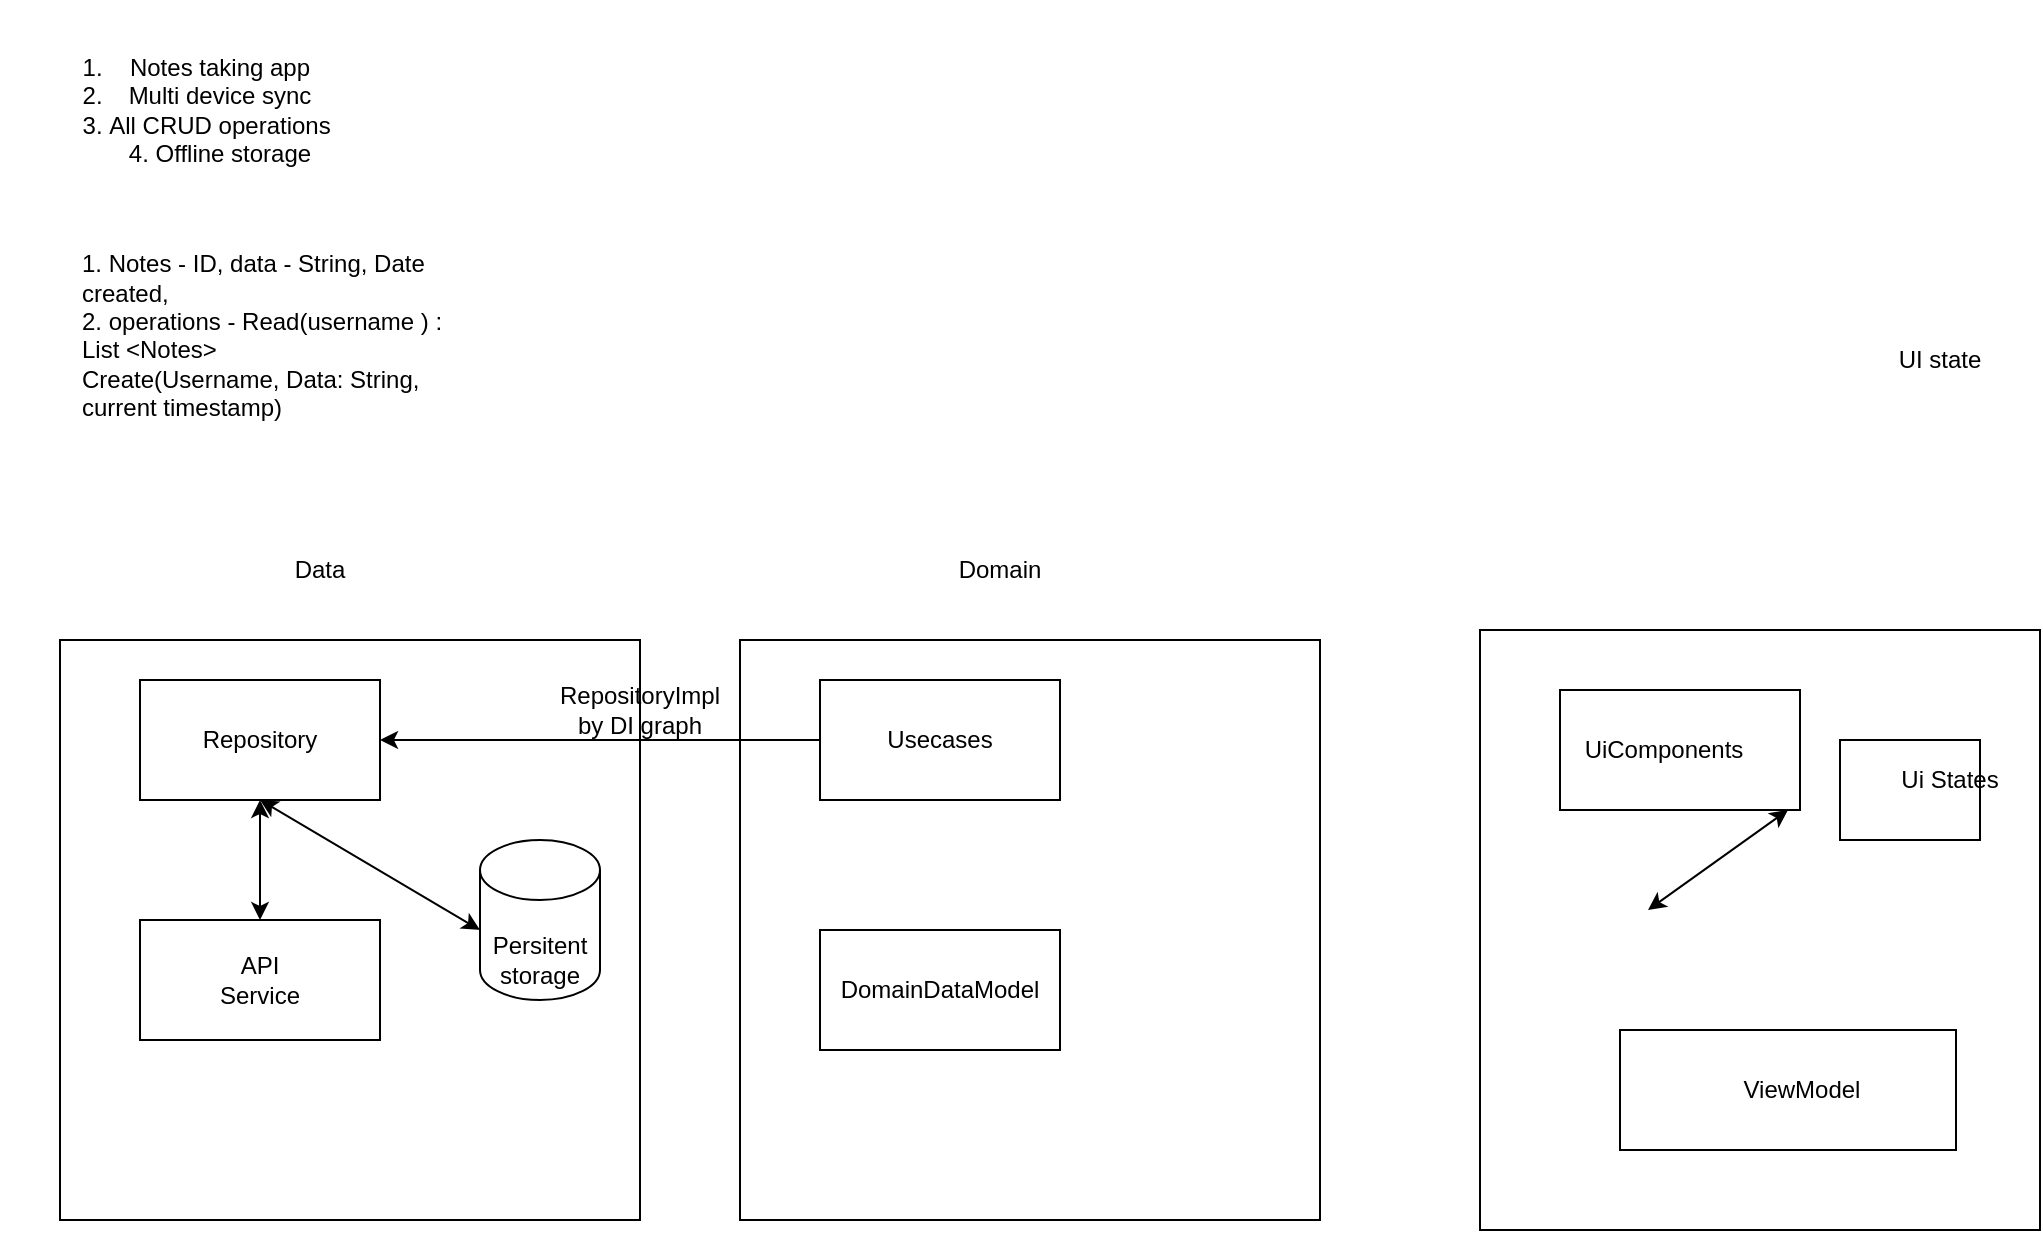 <mxfile version="23.1.2" type="github">
  <diagram name="Page-1" id="RecCrTtKWapEMn3uTZwf">
    <mxGraphModel dx="1306" dy="727" grid="1" gridSize="10" guides="1" tooltips="1" connect="1" arrows="1" fold="1" page="1" pageScale="1" pageWidth="827" pageHeight="1169" math="0" shadow="0">
      <root>
        <mxCell id="0" />
        <mxCell id="1" parent="0" />
        <mxCell id="M43baEQbHzXB9ZtHsP_C-1" value="&lt;ol&gt;&lt;li&gt;Notes taking app&lt;/li&gt;&lt;li&gt;Multi device sync&lt;/li&gt;&lt;li&gt;All CRUD operations&lt;br&gt;4. Offline storage&lt;/li&gt;&lt;/ol&gt;" style="text;html=1;strokeColor=none;fillColor=none;align=center;verticalAlign=middle;whiteSpace=wrap;rounded=0;" vertex="1" parent="1">
          <mxGeometry x="50" y="10" width="180" height="110" as="geometry" />
        </mxCell>
        <mxCell id="M43baEQbHzXB9ZtHsP_C-2" value="&lt;div style=&quot;text-align: left;&quot;&gt;&lt;span style=&quot;background-color: initial;&quot;&gt;1. Notes - ID, data - String, Date created,&amp;nbsp;&lt;/span&gt;&lt;/div&gt;&lt;div style=&quot;text-align: left;&quot;&gt;&lt;span style=&quot;background-color: initial;&quot;&gt;2. operations - Read(username ) : List &amp;lt;Notes&amp;gt;&lt;br&gt;Create(Username, Data: String, current timestamp)&lt;br&gt;&lt;br&gt;&lt;/span&gt;&lt;/div&gt;" style="text;html=1;strokeColor=none;fillColor=none;align=center;verticalAlign=middle;whiteSpace=wrap;rounded=0;" vertex="1" parent="1">
          <mxGeometry x="90" y="130" width="190" height="110" as="geometry" />
        </mxCell>
        <mxCell id="M43baEQbHzXB9ZtHsP_C-3" value="" style="whiteSpace=wrap;html=1;aspect=fixed;" vertex="1" parent="1">
          <mxGeometry x="80" y="330" width="290" height="290" as="geometry" />
        </mxCell>
        <mxCell id="M43baEQbHzXB9ZtHsP_C-5" value="" style="rounded=0;whiteSpace=wrap;html=1;" vertex="1" parent="1">
          <mxGeometry x="120" y="350" width="120" height="60" as="geometry" />
        </mxCell>
        <mxCell id="M43baEQbHzXB9ZtHsP_C-6" value="Repository" style="text;html=1;strokeColor=none;fillColor=none;align=center;verticalAlign=middle;whiteSpace=wrap;rounded=0;" vertex="1" parent="1">
          <mxGeometry x="150" y="365" width="60" height="30" as="geometry" />
        </mxCell>
        <mxCell id="M43baEQbHzXB9ZtHsP_C-7" value="" style="rounded=0;whiteSpace=wrap;html=1;" vertex="1" parent="1">
          <mxGeometry x="120" y="470" width="120" height="60" as="geometry" />
        </mxCell>
        <mxCell id="M43baEQbHzXB9ZtHsP_C-8" value="API Service" style="text;html=1;strokeColor=none;fillColor=none;align=center;verticalAlign=middle;whiteSpace=wrap;rounded=0;" vertex="1" parent="1">
          <mxGeometry x="150" y="485" width="60" height="30" as="geometry" />
        </mxCell>
        <mxCell id="M43baEQbHzXB9ZtHsP_C-11" value="" style="shape=cylinder3;whiteSpace=wrap;html=1;boundedLbl=1;backgroundOutline=1;size=15;" vertex="1" parent="1">
          <mxGeometry x="290" y="430" width="60" height="80" as="geometry" />
        </mxCell>
        <mxCell id="M43baEQbHzXB9ZtHsP_C-12" value="Persitent storage" style="text;html=1;strokeColor=none;fillColor=none;align=center;verticalAlign=middle;whiteSpace=wrap;rounded=0;" vertex="1" parent="1">
          <mxGeometry x="290" y="475" width="60" height="30" as="geometry" />
        </mxCell>
        <mxCell id="M43baEQbHzXB9ZtHsP_C-13" value="" style="endArrow=classic;startArrow=classic;html=1;rounded=0;exitX=0.5;exitY=0;exitDx=0;exitDy=0;" edge="1" parent="1" source="M43baEQbHzXB9ZtHsP_C-7">
          <mxGeometry width="50" height="50" relative="1" as="geometry">
            <mxPoint x="130" y="460" as="sourcePoint" />
            <mxPoint x="180" y="410" as="targetPoint" />
          </mxGeometry>
        </mxCell>
        <mxCell id="M43baEQbHzXB9ZtHsP_C-14" value="" style="endArrow=classic;startArrow=classic;html=1;rounded=0;exitX=0;exitY=0;exitDx=0;exitDy=0;" edge="1" parent="1" source="M43baEQbHzXB9ZtHsP_C-12">
          <mxGeometry width="50" height="50" relative="1" as="geometry">
            <mxPoint x="190" y="480" as="sourcePoint" />
            <mxPoint x="180" y="410" as="targetPoint" />
          </mxGeometry>
        </mxCell>
        <mxCell id="M43baEQbHzXB9ZtHsP_C-15" value="" style="whiteSpace=wrap;html=1;aspect=fixed;" vertex="1" parent="1">
          <mxGeometry x="420" y="330" width="290" height="290" as="geometry" />
        </mxCell>
        <mxCell id="M43baEQbHzXB9ZtHsP_C-23" style="edgeStyle=orthogonalEdgeStyle;rounded=0;orthogonalLoop=1;jettySize=auto;html=1;entryX=1;entryY=0.5;entryDx=0;entryDy=0;" edge="1" parent="1" source="M43baEQbHzXB9ZtHsP_C-16" target="M43baEQbHzXB9ZtHsP_C-5">
          <mxGeometry relative="1" as="geometry" />
        </mxCell>
        <mxCell id="M43baEQbHzXB9ZtHsP_C-16" value="" style="rounded=0;whiteSpace=wrap;html=1;" vertex="1" parent="1">
          <mxGeometry x="460" y="350" width="120" height="60" as="geometry" />
        </mxCell>
        <mxCell id="M43baEQbHzXB9ZtHsP_C-17" value="Usecases" style="text;html=1;strokeColor=none;fillColor=none;align=center;verticalAlign=middle;whiteSpace=wrap;rounded=0;" vertex="1" parent="1">
          <mxGeometry x="490" y="365" width="60" height="30" as="geometry" />
        </mxCell>
        <mxCell id="M43baEQbHzXB9ZtHsP_C-18" value="Data" style="text;html=1;strokeColor=none;fillColor=none;align=center;verticalAlign=middle;whiteSpace=wrap;rounded=0;" vertex="1" parent="1">
          <mxGeometry x="180" y="280" width="60" height="30" as="geometry" />
        </mxCell>
        <mxCell id="M43baEQbHzXB9ZtHsP_C-19" value="Domain" style="text;html=1;strokeColor=none;fillColor=none;align=center;verticalAlign=middle;whiteSpace=wrap;rounded=0;" vertex="1" parent="1">
          <mxGeometry x="520" y="280" width="60" height="30" as="geometry" />
        </mxCell>
        <mxCell id="M43baEQbHzXB9ZtHsP_C-20" value="" style="rounded=0;whiteSpace=wrap;html=1;" vertex="1" parent="1">
          <mxGeometry x="460" y="475" width="120" height="60" as="geometry" />
        </mxCell>
        <mxCell id="M43baEQbHzXB9ZtHsP_C-21" value="DomainDataModel" style="text;html=1;strokeColor=none;fillColor=none;align=center;verticalAlign=middle;whiteSpace=wrap;rounded=0;" vertex="1" parent="1">
          <mxGeometry x="490" y="490" width="60" height="30" as="geometry" />
        </mxCell>
        <mxCell id="M43baEQbHzXB9ZtHsP_C-24" value="RepositoryImpl by DI graph" style="text;html=1;strokeColor=none;fillColor=none;align=center;verticalAlign=middle;whiteSpace=wrap;rounded=0;" vertex="1" parent="1">
          <mxGeometry x="340" y="350" width="60" height="30" as="geometry" />
        </mxCell>
        <mxCell id="M43baEQbHzXB9ZtHsP_C-28" value="UI state" style="text;html=1;strokeColor=none;fillColor=none;align=center;verticalAlign=middle;whiteSpace=wrap;rounded=0;" vertex="1" parent="1">
          <mxGeometry x="990" y="175" width="60" height="30" as="geometry" />
        </mxCell>
        <mxCell id="M43baEQbHzXB9ZtHsP_C-33" value="" style="group" vertex="1" connectable="0" parent="1">
          <mxGeometry x="790" y="325" width="280" height="300" as="geometry" />
        </mxCell>
        <mxCell id="M43baEQbHzXB9ZtHsP_C-31" value="" style="rounded=0;whiteSpace=wrap;html=1;container=1;" vertex="1" parent="M43baEQbHzXB9ZtHsP_C-33">
          <mxGeometry width="280" height="300" as="geometry" />
        </mxCell>
        <mxCell id="M43baEQbHzXB9ZtHsP_C-34" value="" style="endArrow=classic;startArrow=classic;html=1;rounded=0;" edge="1" parent="M43baEQbHzXB9ZtHsP_C-31">
          <mxGeometry width="50" height="50" relative="1" as="geometry">
            <mxPoint x="84" y="140" as="sourcePoint" />
            <mxPoint x="154" y="90" as="targetPoint" />
          </mxGeometry>
        </mxCell>
        <mxCell id="M43baEQbHzXB9ZtHsP_C-25" value="" style="rounded=0;whiteSpace=wrap;html=1;" vertex="1" parent="M43baEQbHzXB9ZtHsP_C-31">
          <mxGeometry x="40" y="30" width="120" height="60" as="geometry" />
        </mxCell>
        <mxCell id="M43baEQbHzXB9ZtHsP_C-27" value="" style="rounded=0;whiteSpace=wrap;html=1;" vertex="1" parent="M43baEQbHzXB9ZtHsP_C-31">
          <mxGeometry x="180" y="55" width="70" height="50" as="geometry" />
        </mxCell>
        <mxCell id="M43baEQbHzXB9ZtHsP_C-32" value="Ui States" style="text;html=1;strokeColor=none;fillColor=none;align=center;verticalAlign=middle;whiteSpace=wrap;rounded=0;" vertex="1" parent="M43baEQbHzXB9ZtHsP_C-31">
          <mxGeometry x="200" y="60" width="70" height="30" as="geometry" />
        </mxCell>
        <mxCell id="M43baEQbHzXB9ZtHsP_C-26" value="UiComponents" style="text;html=1;strokeColor=none;fillColor=none;align=center;verticalAlign=middle;whiteSpace=wrap;rounded=0;" vertex="1" parent="M43baEQbHzXB9ZtHsP_C-33">
          <mxGeometry x="50" y="45" width="84" height="30" as="geometry" />
        </mxCell>
        <mxCell id="M43baEQbHzXB9ZtHsP_C-29" value="" style="rounded=0;whiteSpace=wrap;html=1;" vertex="1" parent="M43baEQbHzXB9ZtHsP_C-33">
          <mxGeometry x="70" y="200" width="168" height="60" as="geometry" />
        </mxCell>
        <mxCell id="M43baEQbHzXB9ZtHsP_C-30" value="ViewModel" style="text;html=1;strokeColor=none;fillColor=none;align=center;verticalAlign=middle;whiteSpace=wrap;rounded=0;" vertex="1" parent="M43baEQbHzXB9ZtHsP_C-33">
          <mxGeometry x="126.0" y="215" width="70" height="30" as="geometry" />
        </mxCell>
      </root>
    </mxGraphModel>
  </diagram>
</mxfile>
